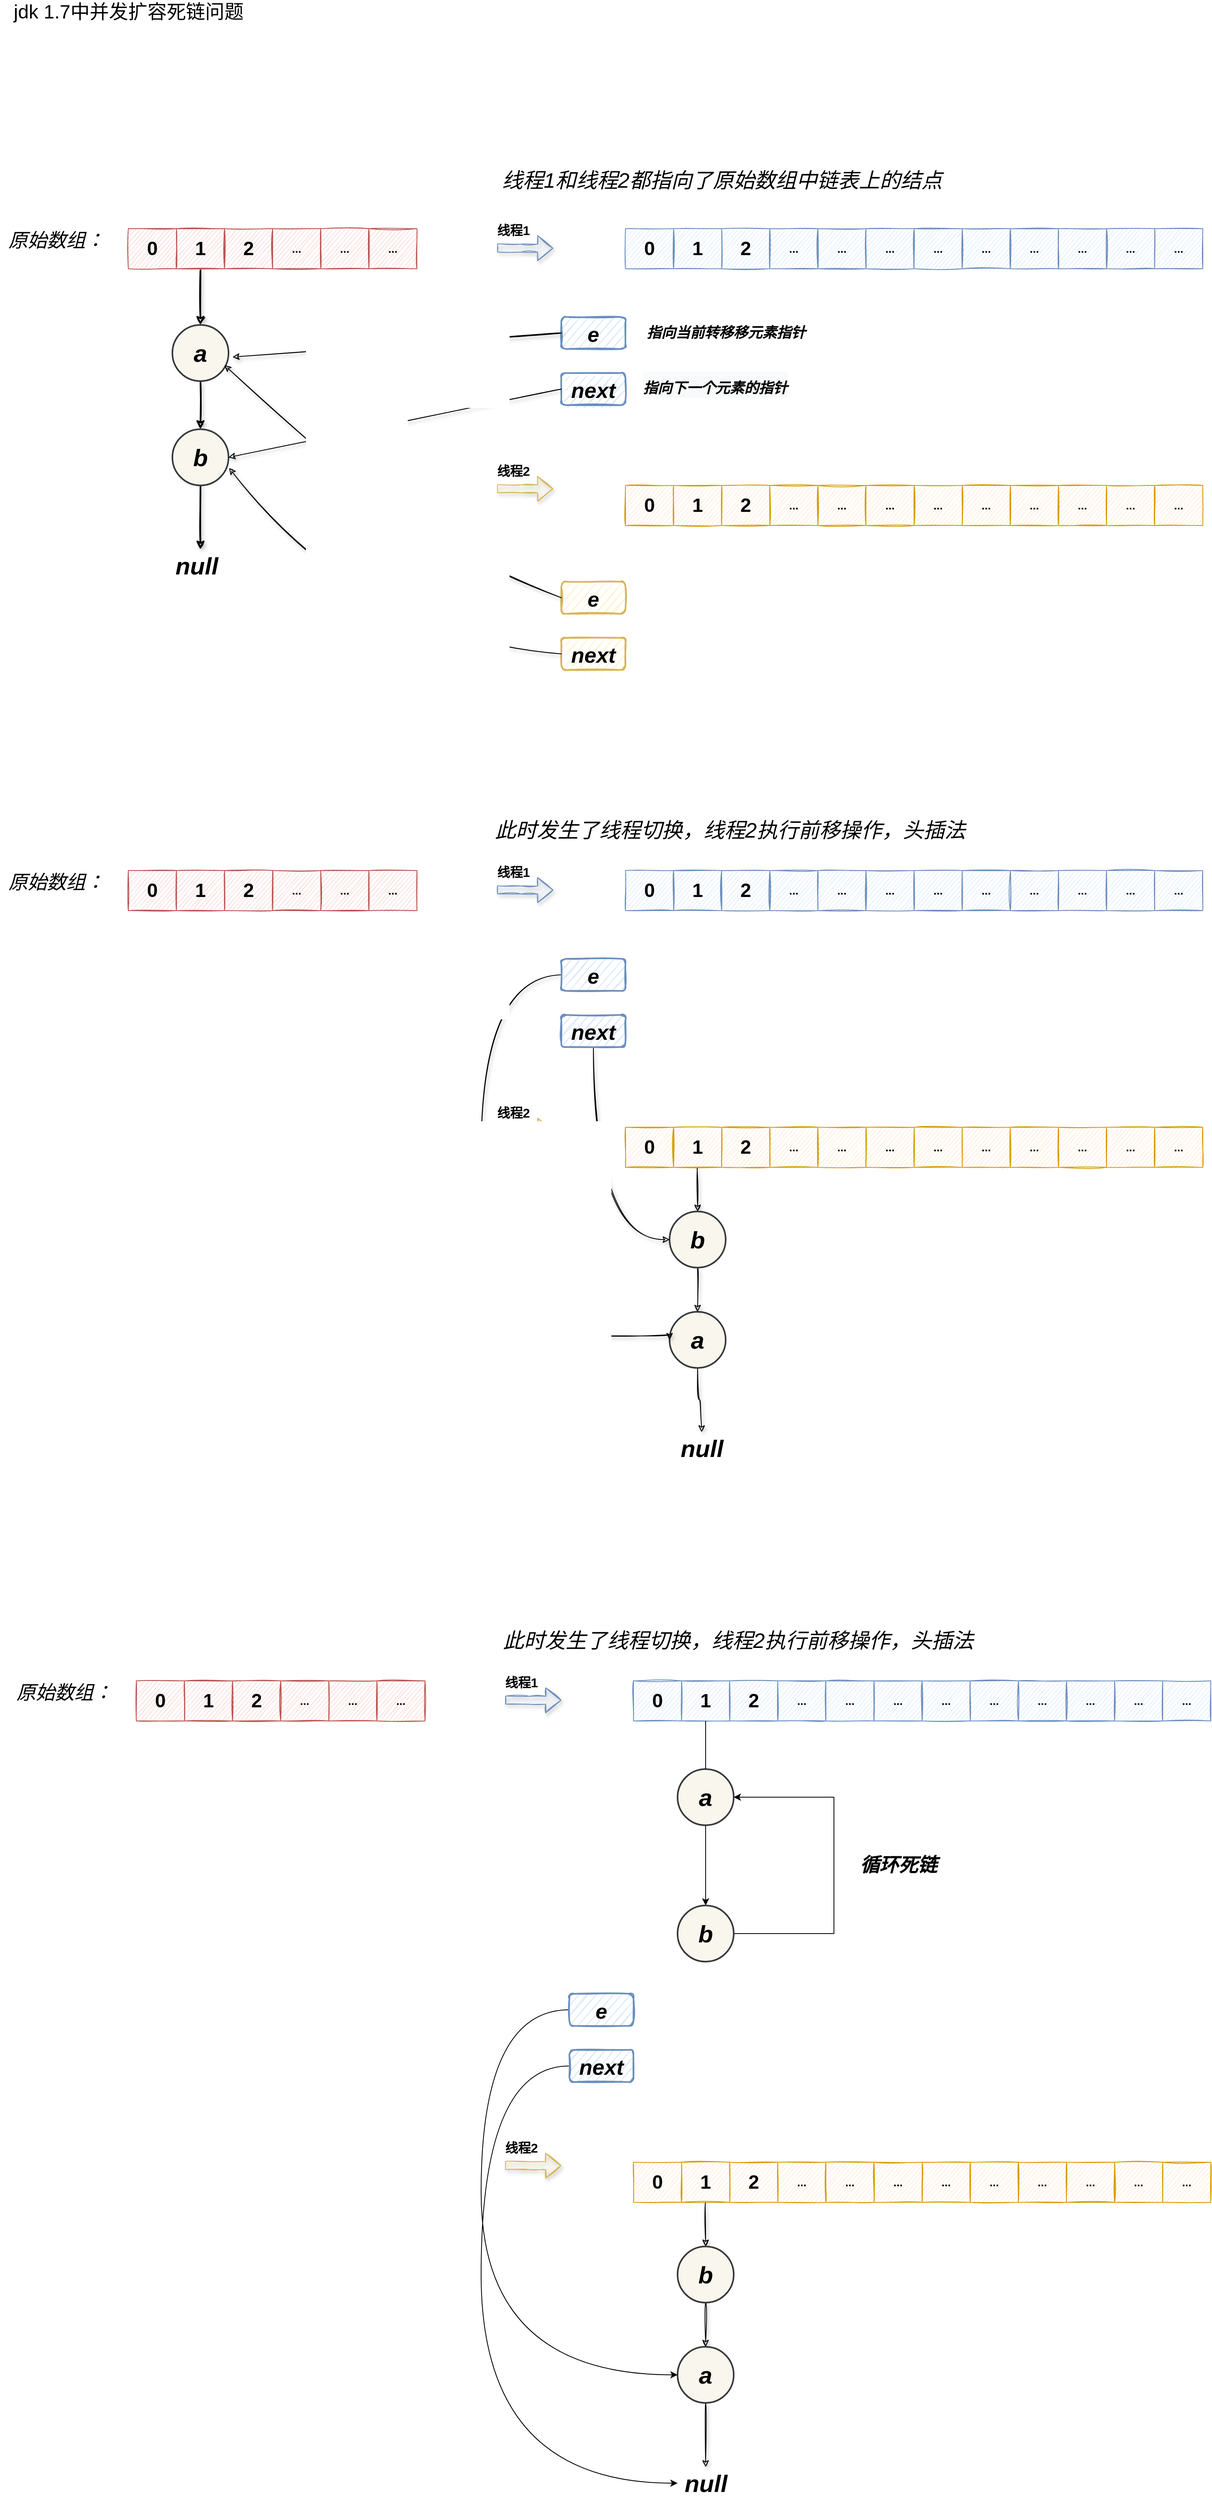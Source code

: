 <mxfile version="19.0.1" type="github">
  <diagram id="UT9mPP_d55zDDZpw8Oh1" name="Page-1">
    <mxGraphModel dx="2188" dy="1234" grid="1" gridSize="10" guides="1" tooltips="1" connect="1" arrows="1" fold="1" page="1" pageScale="1" pageWidth="2339" pageHeight="3300" math="0" shadow="0">
      <root>
        <mxCell id="0" />
        <mxCell id="1" parent="0" />
        <mxCell id="gsdXC3CE5baumBvn-r5R-2" value="&lt;font style=&quot;font-size: 24px;&quot;&gt;&lt;b style=&quot;&quot;&gt;0&lt;/b&gt;&lt;/font&gt;" style="rounded=0;whiteSpace=wrap;html=1;fillColor=#f8cecc;strokeColor=#b85450;shadow=0;sketch=1;" parent="1" vertex="1">
          <mxGeometry x="340" y="410" width="60" height="50" as="geometry" />
        </mxCell>
        <mxCell id="gsdXC3CE5baumBvn-r5R-43" style="edgeStyle=orthogonalEdgeStyle;rounded=0;sketch=1;orthogonalLoop=1;jettySize=auto;html=1;entryX=0.5;entryY=0;entryDx=0;entryDy=0;shadow=1;fontSize=30;strokeWidth=2;" parent="1" source="gsdXC3CE5baumBvn-r5R-3" target="gsdXC3CE5baumBvn-r5R-40" edge="1">
          <mxGeometry relative="1" as="geometry" />
        </mxCell>
        <mxCell id="gsdXC3CE5baumBvn-r5R-3" value="&lt;b style=&quot;&quot;&gt;&lt;font style=&quot;font-size: 24px;&quot;&gt;1&lt;/font&gt;&lt;/b&gt;" style="rounded=0;whiteSpace=wrap;html=1;fillColor=#f8cecc;strokeColor=#b85450;shadow=0;sketch=1;" parent="1" vertex="1">
          <mxGeometry x="400" y="410" width="60" height="50" as="geometry" />
        </mxCell>
        <mxCell id="gsdXC3CE5baumBvn-r5R-4" value="&lt;b style=&quot;&quot;&gt;&lt;font style=&quot;font-size: 24px;&quot;&gt;2&lt;/font&gt;&lt;/b&gt;" style="rounded=0;whiteSpace=wrap;html=1;fillColor=#f8cecc;strokeColor=#b85450;shadow=0;sketch=1;" parent="1" vertex="1">
          <mxGeometry x="460" y="410" width="60" height="50" as="geometry" />
        </mxCell>
        <mxCell id="gsdXC3CE5baumBvn-r5R-5" value="&lt;font style=&quot;font-size: 14px;&quot;&gt;&lt;b&gt;...&lt;/b&gt;&lt;/font&gt;" style="rounded=0;whiteSpace=wrap;html=1;fillColor=#f8cecc;strokeColor=#b85450;shadow=0;sketch=1;" parent="1" vertex="1">
          <mxGeometry x="520" y="410" width="60" height="50" as="geometry" />
        </mxCell>
        <mxCell id="gsdXC3CE5baumBvn-r5R-6" value="&lt;b style=&quot;font-size: 14px;&quot;&gt;...&lt;/b&gt;" style="rounded=0;whiteSpace=wrap;html=1;fillColor=#f8cecc;strokeColor=#b85450;shadow=0;sketch=1;" parent="1" vertex="1">
          <mxGeometry x="580" y="410" width="60" height="50" as="geometry" />
        </mxCell>
        <mxCell id="gsdXC3CE5baumBvn-r5R-7" value="&lt;b style=&quot;font-size: 14px;&quot;&gt;...&lt;/b&gt;" style="rounded=0;whiteSpace=wrap;html=1;fillColor=#f8cecc;strokeColor=#b85450;shadow=0;sketch=1;" parent="1" vertex="1">
          <mxGeometry x="640" y="410" width="60" height="50" as="geometry" />
        </mxCell>
        <mxCell id="gsdXC3CE5baumBvn-r5R-8" value="&lt;i&gt;原始数组：&lt;/i&gt;" style="text;html=1;align=center;verticalAlign=middle;resizable=0;points=[];autosize=1;strokeColor=none;fillColor=none;fontSize=24;" parent="1" vertex="1">
          <mxGeometry x="180" y="410" width="140" height="30" as="geometry" />
        </mxCell>
        <mxCell id="gsdXC3CE5baumBvn-r5R-9" value="jdk 1.7中并发扩容死链问题" style="text;html=1;align=center;verticalAlign=middle;resizable=0;points=[];autosize=1;strokeColor=none;fillColor=none;fontSize=24;" parent="1" vertex="1">
          <mxGeometry x="190" y="125" width="300" height="30" as="geometry" />
        </mxCell>
        <mxCell id="gsdXC3CE5baumBvn-r5R-10" value="&lt;font style=&quot;font-size: 24px;&quot;&gt;&lt;b style=&quot;&quot;&gt;0&lt;/b&gt;&lt;/font&gt;" style="rounded=0;whiteSpace=wrap;html=1;fillColor=#dae8fc;strokeColor=#6c8ebf;sketch=1;" parent="1" vertex="1">
          <mxGeometry x="960" y="410" width="60" height="50" as="geometry" />
        </mxCell>
        <mxCell id="gsdXC3CE5baumBvn-r5R-11" value="&lt;b style=&quot;&quot;&gt;&lt;font style=&quot;font-size: 24px;&quot;&gt;1&lt;/font&gt;&lt;/b&gt;" style="rounded=0;whiteSpace=wrap;html=1;fillColor=#dae8fc;strokeColor=#6c8ebf;sketch=1;" parent="1" vertex="1">
          <mxGeometry x="1020" y="410" width="60" height="50" as="geometry" />
        </mxCell>
        <mxCell id="gsdXC3CE5baumBvn-r5R-12" value="&lt;b style=&quot;&quot;&gt;&lt;font style=&quot;font-size: 24px;&quot;&gt;2&lt;/font&gt;&lt;/b&gt;" style="rounded=0;whiteSpace=wrap;html=1;fillColor=#dae8fc;strokeColor=#6c8ebf;sketch=1;" parent="1" vertex="1">
          <mxGeometry x="1080" y="410" width="60" height="50" as="geometry" />
        </mxCell>
        <mxCell id="gsdXC3CE5baumBvn-r5R-13" value="&lt;font style=&quot;font-size: 14px;&quot;&gt;&lt;b&gt;...&lt;/b&gt;&lt;/font&gt;" style="rounded=0;whiteSpace=wrap;html=1;fillColor=#dae8fc;strokeColor=#6c8ebf;sketch=1;" parent="1" vertex="1">
          <mxGeometry x="1140" y="410" width="60" height="50" as="geometry" />
        </mxCell>
        <mxCell id="gsdXC3CE5baumBvn-r5R-14" value="&lt;b style=&quot;font-size: 14px;&quot;&gt;...&lt;/b&gt;" style="rounded=0;whiteSpace=wrap;html=1;fillColor=#dae8fc;strokeColor=#6c8ebf;sketch=1;" parent="1" vertex="1">
          <mxGeometry x="1200" y="410" width="60" height="50" as="geometry" />
        </mxCell>
        <mxCell id="gsdXC3CE5baumBvn-r5R-15" value="&lt;b style=&quot;font-size: 14px;&quot;&gt;...&lt;/b&gt;" style="rounded=0;whiteSpace=wrap;html=1;fillColor=#dae8fc;strokeColor=#6c8ebf;sketch=1;" parent="1" vertex="1">
          <mxGeometry x="1260" y="410" width="60" height="50" as="geometry" />
        </mxCell>
        <mxCell id="gsdXC3CE5baumBvn-r5R-16" value="&lt;font style=&quot;font-size: 14px;&quot;&gt;&lt;b&gt;...&lt;/b&gt;&lt;/font&gt;" style="rounded=0;whiteSpace=wrap;html=1;fillColor=#dae8fc;strokeColor=#6c8ebf;sketch=1;" parent="1" vertex="1">
          <mxGeometry x="1320" y="410" width="60" height="50" as="geometry" />
        </mxCell>
        <mxCell id="gsdXC3CE5baumBvn-r5R-17" value="&lt;b style=&quot;font-size: 14px;&quot;&gt;...&lt;/b&gt;" style="rounded=0;whiteSpace=wrap;html=1;fillColor=#dae8fc;strokeColor=#6c8ebf;sketch=1;" parent="1" vertex="1">
          <mxGeometry x="1380" y="410" width="60" height="50" as="geometry" />
        </mxCell>
        <mxCell id="gsdXC3CE5baumBvn-r5R-18" value="&lt;b style=&quot;font-size: 14px;&quot;&gt;...&lt;/b&gt;" style="rounded=0;whiteSpace=wrap;html=1;fillColor=#dae8fc;strokeColor=#6c8ebf;sketch=1;" parent="1" vertex="1">
          <mxGeometry x="1440" y="410" width="60" height="50" as="geometry" />
        </mxCell>
        <mxCell id="gsdXC3CE5baumBvn-r5R-19" value="&lt;font style=&quot;font-size: 14px;&quot;&gt;&lt;b&gt;...&lt;/b&gt;&lt;/font&gt;" style="rounded=0;whiteSpace=wrap;html=1;fillColor=#dae8fc;strokeColor=#6c8ebf;sketch=1;" parent="1" vertex="1">
          <mxGeometry x="1500" y="410" width="60" height="50" as="geometry" />
        </mxCell>
        <mxCell id="gsdXC3CE5baumBvn-r5R-20" value="&lt;b style=&quot;font-size: 14px;&quot;&gt;...&lt;/b&gt;" style="rounded=0;whiteSpace=wrap;html=1;fillColor=#dae8fc;strokeColor=#6c8ebf;sketch=1;" parent="1" vertex="1">
          <mxGeometry x="1560" y="410" width="60" height="50" as="geometry" />
        </mxCell>
        <mxCell id="gsdXC3CE5baumBvn-r5R-21" value="&lt;b style=&quot;font-size: 14px;&quot;&gt;...&lt;/b&gt;" style="rounded=0;whiteSpace=wrap;html=1;fillColor=#dae8fc;strokeColor=#6c8ebf;sketch=1;" parent="1" vertex="1">
          <mxGeometry x="1620" y="410" width="60" height="50" as="geometry" />
        </mxCell>
        <mxCell id="gsdXC3CE5baumBvn-r5R-22" value="&lt;font style=&quot;font-size: 24px;&quot;&gt;&lt;b style=&quot;&quot;&gt;0&lt;/b&gt;&lt;/font&gt;" style="rounded=0;whiteSpace=wrap;html=1;fillColor=#ffe6cc;strokeColor=#d79b00;sketch=1;" parent="1" vertex="1">
          <mxGeometry x="960" y="730" width="60" height="50" as="geometry" />
        </mxCell>
        <mxCell id="gsdXC3CE5baumBvn-r5R-23" value="&lt;b style=&quot;&quot;&gt;&lt;font style=&quot;font-size: 24px;&quot;&gt;1&lt;/font&gt;&lt;/b&gt;" style="rounded=0;whiteSpace=wrap;html=1;fillColor=#ffe6cc;strokeColor=#d79b00;sketch=1;" parent="1" vertex="1">
          <mxGeometry x="1020" y="730" width="60" height="50" as="geometry" />
        </mxCell>
        <mxCell id="gsdXC3CE5baumBvn-r5R-24" value="&lt;b style=&quot;&quot;&gt;&lt;font style=&quot;font-size: 24px;&quot;&gt;2&lt;/font&gt;&lt;/b&gt;" style="rounded=0;whiteSpace=wrap;html=1;fillColor=#ffe6cc;strokeColor=#d79b00;sketch=1;" parent="1" vertex="1">
          <mxGeometry x="1080" y="730" width="60" height="50" as="geometry" />
        </mxCell>
        <mxCell id="gsdXC3CE5baumBvn-r5R-25" value="&lt;font style=&quot;font-size: 14px;&quot;&gt;&lt;b&gt;...&lt;/b&gt;&lt;/font&gt;" style="rounded=0;whiteSpace=wrap;html=1;fillColor=#ffe6cc;strokeColor=#d79b00;sketch=1;" parent="1" vertex="1">
          <mxGeometry x="1140" y="730" width="60" height="50" as="geometry" />
        </mxCell>
        <mxCell id="gsdXC3CE5baumBvn-r5R-26" value="&lt;b style=&quot;font-size: 14px;&quot;&gt;...&lt;/b&gt;" style="rounded=0;whiteSpace=wrap;html=1;fillColor=#ffe6cc;strokeColor=#d79b00;sketch=1;" parent="1" vertex="1">
          <mxGeometry x="1200" y="730" width="60" height="50" as="geometry" />
        </mxCell>
        <mxCell id="gsdXC3CE5baumBvn-r5R-27" value="&lt;b style=&quot;font-size: 14px;&quot;&gt;...&lt;/b&gt;" style="rounded=0;whiteSpace=wrap;html=1;fillColor=#ffe6cc;strokeColor=#d79b00;sketch=1;" parent="1" vertex="1">
          <mxGeometry x="1260" y="730" width="60" height="50" as="geometry" />
        </mxCell>
        <mxCell id="gsdXC3CE5baumBvn-r5R-28" value="&lt;font style=&quot;font-size: 14px;&quot;&gt;&lt;b&gt;...&lt;/b&gt;&lt;/font&gt;" style="rounded=0;whiteSpace=wrap;html=1;fillColor=#ffe6cc;strokeColor=#d79b00;sketch=1;" parent="1" vertex="1">
          <mxGeometry x="1320" y="730" width="60" height="50" as="geometry" />
        </mxCell>
        <mxCell id="gsdXC3CE5baumBvn-r5R-29" value="&lt;b style=&quot;font-size: 14px;&quot;&gt;...&lt;/b&gt;" style="rounded=0;whiteSpace=wrap;html=1;fillColor=#ffe6cc;strokeColor=#d79b00;sketch=1;" parent="1" vertex="1">
          <mxGeometry x="1380" y="730" width="60" height="50" as="geometry" />
        </mxCell>
        <mxCell id="gsdXC3CE5baumBvn-r5R-30" value="&lt;b style=&quot;font-size: 14px;&quot;&gt;...&lt;/b&gt;" style="rounded=0;whiteSpace=wrap;html=1;fillColor=#ffe6cc;strokeColor=#d79b00;sketch=1;" parent="1" vertex="1">
          <mxGeometry x="1440" y="730" width="60" height="50" as="geometry" />
        </mxCell>
        <mxCell id="gsdXC3CE5baumBvn-r5R-31" value="&lt;font style=&quot;font-size: 14px;&quot;&gt;&lt;b&gt;...&lt;/b&gt;&lt;/font&gt;" style="rounded=0;whiteSpace=wrap;html=1;fillColor=#ffe6cc;strokeColor=#d79b00;sketch=1;" parent="1" vertex="1">
          <mxGeometry x="1500" y="730" width="60" height="50" as="geometry" />
        </mxCell>
        <mxCell id="gsdXC3CE5baumBvn-r5R-32" value="&lt;b style=&quot;font-size: 14px;&quot;&gt;...&lt;/b&gt;" style="rounded=0;whiteSpace=wrap;html=1;fillColor=#ffe6cc;strokeColor=#d79b00;sketch=1;" parent="1" vertex="1">
          <mxGeometry x="1560" y="730" width="60" height="50" as="geometry" />
        </mxCell>
        <mxCell id="gsdXC3CE5baumBvn-r5R-33" value="&lt;b style=&quot;font-size: 14px;&quot;&gt;...&lt;/b&gt;" style="rounded=0;whiteSpace=wrap;html=1;fillColor=#ffe6cc;strokeColor=#d79b00;sketch=1;" parent="1" vertex="1">
          <mxGeometry x="1620" y="730" width="60" height="50" as="geometry" />
        </mxCell>
        <mxCell id="gsdXC3CE5baumBvn-r5R-34" value="" style="shape=flexArrow;endArrow=classic;html=1;rounded=0;fontSize=24;fillColor=#dae8fc;strokeColor=#6c8ebf;shadow=1;sketch=1;startArrow=none;" parent="1" edge="1">
          <mxGeometry width="50" height="50" relative="1" as="geometry">
            <mxPoint x="800" y="434" as="sourcePoint" />
            <mxPoint x="870" y="434.29" as="targetPoint" />
            <Array as="points">
              <mxPoint x="830" y="434.29" />
            </Array>
          </mxGeometry>
        </mxCell>
        <mxCell id="gsdXC3CE5baumBvn-r5R-37" value="&lt;font style=&quot;font-size: 16px;&quot;&gt;&lt;b&gt;线程1&lt;/b&gt;&lt;/font&gt;" style="text;html=1;align=center;verticalAlign=middle;resizable=0;points=[];autosize=1;strokeColor=none;fillColor=none;fontSize=24;sketch=1;" parent="1" vertex="1">
          <mxGeometry x="790" y="390" width="60" height="40" as="geometry" />
        </mxCell>
        <mxCell id="gsdXC3CE5baumBvn-r5R-38" value="" style="shape=flexArrow;endArrow=classic;html=1;rounded=0;fontSize=24;fillColor=#fff2cc;strokeColor=#d6b656;shadow=1;sketch=1;startArrow=none;" parent="1" edge="1">
          <mxGeometry width="50" height="50" relative="1" as="geometry">
            <mxPoint x="800" y="734" as="sourcePoint" />
            <mxPoint x="870" y="734.29" as="targetPoint" />
            <Array as="points">
              <mxPoint x="830" y="734.29" />
            </Array>
          </mxGeometry>
        </mxCell>
        <mxCell id="gsdXC3CE5baumBvn-r5R-39" value="&lt;font style=&quot;font-size: 16px;&quot;&gt;&lt;b&gt;线程2&lt;/b&gt;&lt;/font&gt;" style="text;html=1;align=center;verticalAlign=middle;resizable=0;points=[];autosize=1;strokeColor=none;fillColor=none;fontSize=24;sketch=1;" parent="1" vertex="1">
          <mxGeometry x="790" y="690" width="60" height="40" as="geometry" />
        </mxCell>
        <mxCell id="gsdXC3CE5baumBvn-r5R-42" style="edgeStyle=orthogonalEdgeStyle;rounded=0;sketch=1;orthogonalLoop=1;jettySize=auto;html=1;shadow=1;fontSize=30;strokeWidth=2;" parent="1" source="gsdXC3CE5baumBvn-r5R-40" target="gsdXC3CE5baumBvn-r5R-41" edge="1">
          <mxGeometry relative="1" as="geometry" />
        </mxCell>
        <mxCell id="gsdXC3CE5baumBvn-r5R-40" value="&lt;font style=&quot;font-size: 30px;&quot;&gt;&lt;i&gt;&lt;b&gt;a&lt;/b&gt;&lt;/i&gt;&lt;/font&gt;" style="ellipse;whiteSpace=wrap;html=1;aspect=fixed;shadow=0;sketch=0;fontSize=16;fillColor=#f9f7ed;strokeWidth=2;strokeColor=#36393d;" parent="1" vertex="1">
          <mxGeometry x="395" y="530" width="70" height="70" as="geometry" />
        </mxCell>
        <mxCell id="gsdXC3CE5baumBvn-r5R-44" style="edgeStyle=orthogonalEdgeStyle;rounded=0;sketch=1;orthogonalLoop=1;jettySize=auto;html=1;shadow=1;fontSize=30;strokeWidth=2;curved=1;" parent="1" source="gsdXC3CE5baumBvn-r5R-41" edge="1">
          <mxGeometry relative="1" as="geometry">
            <mxPoint x="430" y="810" as="targetPoint" />
          </mxGeometry>
        </mxCell>
        <mxCell id="gsdXC3CE5baumBvn-r5R-41" value="&lt;font style=&quot;font-size: 30px;&quot;&gt;&lt;i&gt;&lt;b&gt;b&lt;/b&gt;&lt;/i&gt;&lt;/font&gt;" style="ellipse;whiteSpace=wrap;html=1;aspect=fixed;shadow=0;sketch=0;fontSize=16;fillColor=#f9f7ed;strokeWidth=2;strokeColor=#36393d;" parent="1" vertex="1">
          <mxGeometry x="395" y="660" width="70" height="70" as="geometry" />
        </mxCell>
        <mxCell id="gsdXC3CE5baumBvn-r5R-45" value="&lt;i&gt;&lt;b&gt;null&lt;/b&gt;&lt;/i&gt;" style="text;html=1;align=center;verticalAlign=middle;resizable=0;points=[];autosize=1;strokeColor=none;fillColor=none;fontSize=30;" parent="1" vertex="1">
          <mxGeometry x="390" y="810" width="70" height="40" as="geometry" />
        </mxCell>
        <mxCell id="gsdXC3CE5baumBvn-r5R-46" value="&lt;b&gt;&lt;i&gt;&lt;font style=&quot;font-size: 26px;&quot;&gt;e&lt;/font&gt;&lt;/i&gt;&lt;/b&gt;" style="rounded=1;whiteSpace=wrap;html=1;shadow=0;sketch=1;fontSize=30;strokeColor=#6c8ebf;strokeWidth=2;fillColor=#dae8fc;" parent="1" vertex="1">
          <mxGeometry x="880" y="520" width="80" height="40" as="geometry" />
        </mxCell>
        <mxCell id="gsdXC3CE5baumBvn-r5R-48" value="&lt;b&gt;&lt;i&gt;&lt;font style=&quot;font-size: 27px;&quot;&gt;next&lt;/font&gt;&lt;/i&gt;&lt;/b&gt;" style="rounded=1;whiteSpace=wrap;html=1;shadow=0;sketch=1;fontSize=30;strokeColor=#6c8ebf;strokeWidth=2;fillColor=#dae8fc;" parent="1" vertex="1">
          <mxGeometry x="880" y="590" width="80" height="40" as="geometry" />
        </mxCell>
        <mxCell id="gsdXC3CE5baumBvn-r5R-52" value="" style="endArrow=classic;html=1;rounded=0;shadow=1;sketch=1;fontSize=30;strokeWidth=1;curved=1;elbow=vertical;exitX=0;exitY=0.5;exitDx=0;exitDy=0;" parent="1" source="gsdXC3CE5baumBvn-r5R-46" edge="1">
          <mxGeometry width="50" height="50" relative="1" as="geometry">
            <mxPoint x="600" y="570" as="sourcePoint" />
            <mxPoint x="470" y="570" as="targetPoint" />
          </mxGeometry>
        </mxCell>
        <mxCell id="gsdXC3CE5baumBvn-r5R-53" value="" style="endArrow=classic;html=1;rounded=0;shadow=1;sketch=1;fontSize=30;strokeWidth=1;curved=1;elbow=vertical;entryX=1;entryY=0.5;entryDx=0;entryDy=0;" parent="1" target="gsdXC3CE5baumBvn-r5R-41" edge="1">
          <mxGeometry width="50" height="50" relative="1" as="geometry">
            <mxPoint x="880" y="610" as="sourcePoint" />
            <mxPoint x="650" y="640" as="targetPoint" />
          </mxGeometry>
        </mxCell>
        <mxCell id="gsdXC3CE5baumBvn-r5R-54" value="&lt;i&gt;&lt;font style=&quot;font-size: 18px;&quot;&gt;&lt;b&gt;指向当前转移移元素指针&lt;/b&gt;&lt;/font&gt;&lt;/i&gt;" style="text;html=1;align=center;verticalAlign=middle;resizable=0;points=[];autosize=1;strokeColor=none;fillColor=none;fontSize=30;" parent="1" vertex="1">
          <mxGeometry x="980" y="510" width="210" height="50" as="geometry" />
        </mxCell>
        <mxCell id="gsdXC3CE5baumBvn-r5R-55" value="&lt;i style=&quot;color: rgb(0, 0, 0); font-family: Helvetica; font-size: 30px; font-variant-ligatures: normal; font-variant-caps: normal; letter-spacing: normal; orphans: 2; text-align: center; text-indent: 0px; text-transform: none; widows: 2; word-spacing: 0px; -webkit-text-stroke-width: 0px; background-color: rgb(248, 249, 250); text-decoration-thickness: initial; text-decoration-style: initial; text-decoration-color: initial;&quot;&gt;&lt;font style=&quot;font-size: 18px;&quot;&gt;&lt;b&gt;指向下一个元素的指针&lt;/b&gt;&lt;/font&gt;&lt;/i&gt;" style="text;whiteSpace=wrap;html=1;fontSize=18;" parent="1" vertex="1">
          <mxGeometry x="980" y="580" width="200" height="40" as="geometry" />
        </mxCell>
        <mxCell id="gsdXC3CE5baumBvn-r5R-56" value="&lt;b&gt;&lt;i&gt;&lt;font style=&quot;font-size: 26px;&quot;&gt;e&lt;/font&gt;&lt;/i&gt;&lt;/b&gt;" style="rounded=1;whiteSpace=wrap;html=1;shadow=0;sketch=1;fontSize=30;strokeColor=#d6b656;strokeWidth=2;fillColor=#fff2cc;" parent="1" vertex="1">
          <mxGeometry x="880" y="850" width="80" height="40" as="geometry" />
        </mxCell>
        <mxCell id="gsdXC3CE5baumBvn-r5R-57" value="&lt;b&gt;&lt;i&gt;&lt;font style=&quot;font-size: 27px;&quot;&gt;next&lt;/font&gt;&lt;/i&gt;&lt;/b&gt;" style="rounded=1;whiteSpace=wrap;html=1;shadow=0;sketch=1;fontSize=30;strokeColor=#d6b656;strokeWidth=2;fillColor=#fff2cc;" parent="1" vertex="1">
          <mxGeometry x="880" y="920" width="80" height="40" as="geometry" />
        </mxCell>
        <mxCell id="gsdXC3CE5baumBvn-r5R-60" value="" style="curved=1;endArrow=classic;html=1;rounded=0;shadow=1;sketch=1;fontSize=18;strokeWidth=1;elbow=vertical;exitX=0;exitY=0.5;exitDx=0;exitDy=0;" parent="1" source="gsdXC3CE5baumBvn-r5R-56" edge="1">
          <mxGeometry width="50" height="50" relative="1" as="geometry">
            <mxPoint x="760" y="820" as="sourcePoint" />
            <mxPoint x="460" y="580" as="targetPoint" />
            <Array as="points">
              <mxPoint x="780" y="830" />
              <mxPoint x="620" y="730" />
            </Array>
          </mxGeometry>
        </mxCell>
        <mxCell id="gsdXC3CE5baumBvn-r5R-61" value="" style="curved=1;endArrow=classic;html=1;rounded=0;shadow=1;sketch=1;fontSize=18;strokeWidth=1;elbow=vertical;exitX=0;exitY=0.5;exitDx=0;exitDy=0;entryX=1.011;entryY=0.689;entryDx=0;entryDy=0;entryPerimeter=0;" parent="1" source="gsdXC3CE5baumBvn-r5R-57" target="gsdXC3CE5baumBvn-r5R-41" edge="1">
          <mxGeometry width="50" height="50" relative="1" as="geometry">
            <mxPoint x="580" y="920" as="sourcePoint" />
            <mxPoint x="630" y="870" as="targetPoint" />
            <Array as="points">
              <mxPoint x="630" y="920" />
            </Array>
          </mxGeometry>
        </mxCell>
        <mxCell id="gsdXC3CE5baumBvn-r5R-62" value="&lt;i&gt;线程1和线程2都指向了原始数组中链表上的结点&lt;/i&gt;" style="text;html=1;align=center;verticalAlign=middle;resizable=0;points=[];autosize=1;strokeColor=none;fillColor=none;fontSize=26;" parent="1" vertex="1">
          <mxGeometry x="800" y="330" width="560" height="40" as="geometry" />
        </mxCell>
        <mxCell id="gsdXC3CE5baumBvn-r5R-63" value="&lt;font style=&quot;font-size: 24px;&quot;&gt;&lt;b style=&quot;&quot;&gt;0&lt;/b&gt;&lt;/font&gt;" style="rounded=0;whiteSpace=wrap;html=1;fillColor=#f8cecc;strokeColor=#b85450;shadow=0;sketch=1;" parent="1" vertex="1">
          <mxGeometry x="340" y="1210" width="60" height="50" as="geometry" />
        </mxCell>
        <mxCell id="gsdXC3CE5baumBvn-r5R-65" value="&lt;b style=&quot;&quot;&gt;&lt;font style=&quot;font-size: 24px;&quot;&gt;1&lt;/font&gt;&lt;/b&gt;" style="rounded=0;whiteSpace=wrap;html=1;fillColor=#f8cecc;strokeColor=#b85450;shadow=0;sketch=1;" parent="1" vertex="1">
          <mxGeometry x="400" y="1210" width="60" height="50" as="geometry" />
        </mxCell>
        <mxCell id="gsdXC3CE5baumBvn-r5R-66" value="&lt;b style=&quot;&quot;&gt;&lt;font style=&quot;font-size: 24px;&quot;&gt;2&lt;/font&gt;&lt;/b&gt;" style="rounded=0;whiteSpace=wrap;html=1;fillColor=#f8cecc;strokeColor=#b85450;shadow=0;sketch=1;" parent="1" vertex="1">
          <mxGeometry x="460" y="1210" width="60" height="50" as="geometry" />
        </mxCell>
        <mxCell id="gsdXC3CE5baumBvn-r5R-67" value="&lt;font style=&quot;font-size: 14px;&quot;&gt;&lt;b&gt;...&lt;/b&gt;&lt;/font&gt;" style="rounded=0;whiteSpace=wrap;html=1;fillColor=#f8cecc;strokeColor=#b85450;shadow=0;sketch=1;" parent="1" vertex="1">
          <mxGeometry x="520" y="1210" width="60" height="50" as="geometry" />
        </mxCell>
        <mxCell id="gsdXC3CE5baumBvn-r5R-68" value="&lt;b style=&quot;font-size: 14px;&quot;&gt;...&lt;/b&gt;" style="rounded=0;whiteSpace=wrap;html=1;fillColor=#f8cecc;strokeColor=#b85450;shadow=0;sketch=1;" parent="1" vertex="1">
          <mxGeometry x="580" y="1210" width="60" height="50" as="geometry" />
        </mxCell>
        <mxCell id="gsdXC3CE5baumBvn-r5R-69" value="&lt;b style=&quot;font-size: 14px;&quot;&gt;...&lt;/b&gt;" style="rounded=0;whiteSpace=wrap;html=1;fillColor=#f8cecc;strokeColor=#b85450;shadow=0;sketch=1;" parent="1" vertex="1">
          <mxGeometry x="640" y="1210" width="60" height="50" as="geometry" />
        </mxCell>
        <mxCell id="gsdXC3CE5baumBvn-r5R-70" value="&lt;i&gt;原始数组：&lt;/i&gt;" style="text;html=1;align=center;verticalAlign=middle;resizable=0;points=[];autosize=1;strokeColor=none;fillColor=none;fontSize=24;" parent="1" vertex="1">
          <mxGeometry x="180" y="1210" width="140" height="30" as="geometry" />
        </mxCell>
        <mxCell id="gsdXC3CE5baumBvn-r5R-71" value="&lt;font style=&quot;font-size: 24px;&quot;&gt;&lt;b style=&quot;&quot;&gt;0&lt;/b&gt;&lt;/font&gt;" style="rounded=0;whiteSpace=wrap;html=1;fillColor=#dae8fc;strokeColor=#6c8ebf;sketch=1;" parent="1" vertex="1">
          <mxGeometry x="960" y="1210" width="60" height="50" as="geometry" />
        </mxCell>
        <mxCell id="gsdXC3CE5baumBvn-r5R-72" value="&lt;b style=&quot;&quot;&gt;&lt;font style=&quot;font-size: 24px;&quot;&gt;1&lt;/font&gt;&lt;/b&gt;" style="rounded=0;whiteSpace=wrap;html=1;fillColor=#dae8fc;strokeColor=#6c8ebf;sketch=1;" parent="1" vertex="1">
          <mxGeometry x="1020" y="1210" width="60" height="50" as="geometry" />
        </mxCell>
        <mxCell id="gsdXC3CE5baumBvn-r5R-73" value="&lt;b style=&quot;&quot;&gt;&lt;font style=&quot;font-size: 24px;&quot;&gt;2&lt;/font&gt;&lt;/b&gt;" style="rounded=0;whiteSpace=wrap;html=1;fillColor=#dae8fc;strokeColor=#6c8ebf;sketch=1;" parent="1" vertex="1">
          <mxGeometry x="1080" y="1210" width="60" height="50" as="geometry" />
        </mxCell>
        <mxCell id="gsdXC3CE5baumBvn-r5R-74" value="&lt;font style=&quot;font-size: 14px;&quot;&gt;&lt;b&gt;...&lt;/b&gt;&lt;/font&gt;" style="rounded=0;whiteSpace=wrap;html=1;fillColor=#dae8fc;strokeColor=#6c8ebf;sketch=1;" parent="1" vertex="1">
          <mxGeometry x="1140" y="1210" width="60" height="50" as="geometry" />
        </mxCell>
        <mxCell id="gsdXC3CE5baumBvn-r5R-75" value="&lt;b style=&quot;font-size: 14px;&quot;&gt;...&lt;/b&gt;" style="rounded=0;whiteSpace=wrap;html=1;fillColor=#dae8fc;strokeColor=#6c8ebf;sketch=1;" parent="1" vertex="1">
          <mxGeometry x="1200" y="1210" width="60" height="50" as="geometry" />
        </mxCell>
        <mxCell id="gsdXC3CE5baumBvn-r5R-76" value="&lt;b style=&quot;font-size: 14px;&quot;&gt;...&lt;/b&gt;" style="rounded=0;whiteSpace=wrap;html=1;fillColor=#dae8fc;strokeColor=#6c8ebf;sketch=1;" parent="1" vertex="1">
          <mxGeometry x="1260" y="1210" width="60" height="50" as="geometry" />
        </mxCell>
        <mxCell id="gsdXC3CE5baumBvn-r5R-77" value="&lt;font style=&quot;font-size: 14px;&quot;&gt;&lt;b&gt;...&lt;/b&gt;&lt;/font&gt;" style="rounded=0;whiteSpace=wrap;html=1;fillColor=#dae8fc;strokeColor=#6c8ebf;sketch=1;" parent="1" vertex="1">
          <mxGeometry x="1320" y="1210" width="60" height="50" as="geometry" />
        </mxCell>
        <mxCell id="gsdXC3CE5baumBvn-r5R-78" value="&lt;b style=&quot;font-size: 14px;&quot;&gt;...&lt;/b&gt;" style="rounded=0;whiteSpace=wrap;html=1;fillColor=#dae8fc;strokeColor=#6c8ebf;sketch=1;" parent="1" vertex="1">
          <mxGeometry x="1380" y="1210" width="60" height="50" as="geometry" />
        </mxCell>
        <mxCell id="gsdXC3CE5baumBvn-r5R-79" value="&lt;b style=&quot;font-size: 14px;&quot;&gt;...&lt;/b&gt;" style="rounded=0;whiteSpace=wrap;html=1;fillColor=#dae8fc;strokeColor=#6c8ebf;sketch=1;" parent="1" vertex="1">
          <mxGeometry x="1440" y="1210" width="60" height="50" as="geometry" />
        </mxCell>
        <mxCell id="gsdXC3CE5baumBvn-r5R-80" value="&lt;font style=&quot;font-size: 14px;&quot;&gt;&lt;b&gt;...&lt;/b&gt;&lt;/font&gt;" style="rounded=0;whiteSpace=wrap;html=1;fillColor=#dae8fc;strokeColor=#6c8ebf;sketch=1;" parent="1" vertex="1">
          <mxGeometry x="1500" y="1210" width="60" height="50" as="geometry" />
        </mxCell>
        <mxCell id="gsdXC3CE5baumBvn-r5R-81" value="&lt;b style=&quot;font-size: 14px;&quot;&gt;...&lt;/b&gt;" style="rounded=0;whiteSpace=wrap;html=1;fillColor=#dae8fc;strokeColor=#6c8ebf;sketch=1;" parent="1" vertex="1">
          <mxGeometry x="1560" y="1210" width="60" height="50" as="geometry" />
        </mxCell>
        <mxCell id="gsdXC3CE5baumBvn-r5R-82" value="&lt;b style=&quot;font-size: 14px;&quot;&gt;...&lt;/b&gt;" style="rounded=0;whiteSpace=wrap;html=1;fillColor=#dae8fc;strokeColor=#6c8ebf;sketch=1;" parent="1" vertex="1">
          <mxGeometry x="1620" y="1210" width="60" height="50" as="geometry" />
        </mxCell>
        <mxCell id="gsdXC3CE5baumBvn-r5R-83" value="&lt;font style=&quot;font-size: 24px;&quot;&gt;&lt;b style=&quot;&quot;&gt;0&lt;/b&gt;&lt;/font&gt;" style="rounded=0;whiteSpace=wrap;html=1;fillColor=#ffe6cc;strokeColor=#d79b00;sketch=1;" parent="1" vertex="1">
          <mxGeometry x="960" y="1530" width="60" height="50" as="geometry" />
        </mxCell>
        <mxCell id="gsdXC3CE5baumBvn-r5R-117" value="" style="edgeStyle=orthogonalEdgeStyle;curved=1;rounded=0;sketch=1;orthogonalLoop=1;jettySize=auto;html=1;shadow=1;fontSize=26;strokeWidth=1;elbow=vertical;" parent="1" source="gsdXC3CE5baumBvn-r5R-84" target="gsdXC3CE5baumBvn-r5R-102" edge="1">
          <mxGeometry relative="1" as="geometry" />
        </mxCell>
        <mxCell id="gsdXC3CE5baumBvn-r5R-84" value="&lt;b style=&quot;&quot;&gt;&lt;font style=&quot;font-size: 24px;&quot;&gt;1&lt;/font&gt;&lt;/b&gt;" style="rounded=0;whiteSpace=wrap;html=1;fillColor=#ffe6cc;strokeColor=#d79b00;sketch=1;" parent="1" vertex="1">
          <mxGeometry x="1020" y="1530" width="60" height="50" as="geometry" />
        </mxCell>
        <mxCell id="gsdXC3CE5baumBvn-r5R-85" value="&lt;b style=&quot;&quot;&gt;&lt;font style=&quot;font-size: 24px;&quot;&gt;2&lt;/font&gt;&lt;/b&gt;" style="rounded=0;whiteSpace=wrap;html=1;fillColor=#ffe6cc;strokeColor=#d79b00;sketch=1;" parent="1" vertex="1">
          <mxGeometry x="1080" y="1530" width="60" height="50" as="geometry" />
        </mxCell>
        <mxCell id="gsdXC3CE5baumBvn-r5R-86" value="&lt;font style=&quot;font-size: 14px;&quot;&gt;&lt;b&gt;...&lt;/b&gt;&lt;/font&gt;" style="rounded=0;whiteSpace=wrap;html=1;fillColor=#ffe6cc;strokeColor=#d79b00;sketch=1;" parent="1" vertex="1">
          <mxGeometry x="1140" y="1530" width="60" height="50" as="geometry" />
        </mxCell>
        <mxCell id="gsdXC3CE5baumBvn-r5R-87" value="&lt;b style=&quot;font-size: 14px;&quot;&gt;...&lt;/b&gt;" style="rounded=0;whiteSpace=wrap;html=1;fillColor=#ffe6cc;strokeColor=#d79b00;sketch=1;" parent="1" vertex="1">
          <mxGeometry x="1200" y="1530" width="60" height="50" as="geometry" />
        </mxCell>
        <mxCell id="gsdXC3CE5baumBvn-r5R-88" value="&lt;b style=&quot;font-size: 14px;&quot;&gt;...&lt;/b&gt;" style="rounded=0;whiteSpace=wrap;html=1;fillColor=#ffe6cc;strokeColor=#d79b00;sketch=1;" parent="1" vertex="1">
          <mxGeometry x="1260" y="1530" width="60" height="50" as="geometry" />
        </mxCell>
        <mxCell id="gsdXC3CE5baumBvn-r5R-89" value="&lt;font style=&quot;font-size: 14px;&quot;&gt;&lt;b&gt;...&lt;/b&gt;&lt;/font&gt;" style="rounded=0;whiteSpace=wrap;html=1;fillColor=#ffe6cc;strokeColor=#d79b00;sketch=1;" parent="1" vertex="1">
          <mxGeometry x="1320" y="1530" width="60" height="50" as="geometry" />
        </mxCell>
        <mxCell id="gsdXC3CE5baumBvn-r5R-90" value="&lt;b style=&quot;font-size: 14px;&quot;&gt;...&lt;/b&gt;" style="rounded=0;whiteSpace=wrap;html=1;fillColor=#ffe6cc;strokeColor=#d79b00;sketch=1;" parent="1" vertex="1">
          <mxGeometry x="1380" y="1530" width="60" height="50" as="geometry" />
        </mxCell>
        <mxCell id="gsdXC3CE5baumBvn-r5R-91" value="&lt;b style=&quot;font-size: 14px;&quot;&gt;...&lt;/b&gt;" style="rounded=0;whiteSpace=wrap;html=1;fillColor=#ffe6cc;strokeColor=#d79b00;sketch=1;" parent="1" vertex="1">
          <mxGeometry x="1440" y="1530" width="60" height="50" as="geometry" />
        </mxCell>
        <mxCell id="gsdXC3CE5baumBvn-r5R-92" value="&lt;font style=&quot;font-size: 14px;&quot;&gt;&lt;b&gt;...&lt;/b&gt;&lt;/font&gt;" style="rounded=0;whiteSpace=wrap;html=1;fillColor=#ffe6cc;strokeColor=#d79b00;sketch=1;" parent="1" vertex="1">
          <mxGeometry x="1500" y="1530" width="60" height="50" as="geometry" />
        </mxCell>
        <mxCell id="gsdXC3CE5baumBvn-r5R-93" value="&lt;b style=&quot;font-size: 14px;&quot;&gt;...&lt;/b&gt;" style="rounded=0;whiteSpace=wrap;html=1;fillColor=#ffe6cc;strokeColor=#d79b00;sketch=1;" parent="1" vertex="1">
          <mxGeometry x="1560" y="1530" width="60" height="50" as="geometry" />
        </mxCell>
        <mxCell id="gsdXC3CE5baumBvn-r5R-94" value="&lt;b style=&quot;font-size: 14px;&quot;&gt;...&lt;/b&gt;" style="rounded=0;whiteSpace=wrap;html=1;fillColor=#ffe6cc;strokeColor=#d79b00;sketch=1;" parent="1" vertex="1">
          <mxGeometry x="1620" y="1530" width="60" height="50" as="geometry" />
        </mxCell>
        <mxCell id="gsdXC3CE5baumBvn-r5R-95" value="" style="shape=flexArrow;endArrow=classic;html=1;rounded=0;fontSize=24;fillColor=#dae8fc;strokeColor=#6c8ebf;shadow=1;sketch=1;startArrow=none;" parent="1" edge="1">
          <mxGeometry width="50" height="50" relative="1" as="geometry">
            <mxPoint x="800" y="1234" as="sourcePoint" />
            <mxPoint x="870" y="1234.29" as="targetPoint" />
            <Array as="points">
              <mxPoint x="830" y="1234.29" />
            </Array>
          </mxGeometry>
        </mxCell>
        <mxCell id="gsdXC3CE5baumBvn-r5R-96" value="&lt;font style=&quot;font-size: 16px;&quot;&gt;&lt;b&gt;线程1&lt;/b&gt;&lt;/font&gt;" style="text;html=1;align=center;verticalAlign=middle;resizable=0;points=[];autosize=1;strokeColor=none;fillColor=none;fontSize=24;sketch=1;" parent="1" vertex="1">
          <mxGeometry x="790" y="1190" width="60" height="40" as="geometry" />
        </mxCell>
        <mxCell id="gsdXC3CE5baumBvn-r5R-97" value="" style="shape=flexArrow;endArrow=classic;html=1;rounded=0;fontSize=24;fillColor=#fff2cc;strokeColor=#d6b656;shadow=1;sketch=1;startArrow=none;" parent="1" edge="1">
          <mxGeometry width="50" height="50" relative="1" as="geometry">
            <mxPoint x="800" y="1534" as="sourcePoint" />
            <mxPoint x="870" y="1534.29" as="targetPoint" />
            <Array as="points">
              <mxPoint x="830" y="1534.29" />
            </Array>
          </mxGeometry>
        </mxCell>
        <mxCell id="gsdXC3CE5baumBvn-r5R-98" value="&lt;font style=&quot;font-size: 16px;&quot;&gt;&lt;b&gt;线程2&lt;/b&gt;&lt;/font&gt;" style="text;html=1;align=center;verticalAlign=middle;resizable=0;points=[];autosize=1;strokeColor=none;fillColor=none;fontSize=24;sketch=1;" parent="1" vertex="1">
          <mxGeometry x="790" y="1490" width="60" height="40" as="geometry" />
        </mxCell>
        <mxCell id="gsdXC3CE5baumBvn-r5R-121" style="edgeStyle=orthogonalEdgeStyle;curved=1;rounded=0;sketch=1;orthogonalLoop=1;jettySize=auto;html=1;shadow=1;fontSize=26;strokeWidth=1;elbow=vertical;" parent="1" source="gsdXC3CE5baumBvn-r5R-100" target="gsdXC3CE5baumBvn-r5R-103" edge="1">
          <mxGeometry relative="1" as="geometry" />
        </mxCell>
        <mxCell id="gsdXC3CE5baumBvn-r5R-100" value="&lt;font style=&quot;font-size: 30px;&quot;&gt;&lt;i&gt;&lt;b&gt;a&lt;/b&gt;&lt;/i&gt;&lt;/font&gt;" style="ellipse;whiteSpace=wrap;html=1;aspect=fixed;shadow=0;sketch=0;fontSize=16;fillColor=#f9f7ed;strokeWidth=2;strokeColor=#36393d;" parent="1" vertex="1">
          <mxGeometry x="1015" y="1760" width="70" height="70" as="geometry" />
        </mxCell>
        <mxCell id="gsdXC3CE5baumBvn-r5R-118" value="" style="edgeStyle=orthogonalEdgeStyle;curved=1;rounded=0;sketch=1;orthogonalLoop=1;jettySize=auto;html=1;shadow=1;fontSize=26;strokeWidth=1;elbow=vertical;" parent="1" source="gsdXC3CE5baumBvn-r5R-102" target="gsdXC3CE5baumBvn-r5R-100" edge="1">
          <mxGeometry relative="1" as="geometry" />
        </mxCell>
        <mxCell id="gsdXC3CE5baumBvn-r5R-102" value="&lt;font style=&quot;font-size: 30px;&quot;&gt;&lt;i&gt;&lt;b&gt;b&lt;/b&gt;&lt;/i&gt;&lt;/font&gt;" style="ellipse;whiteSpace=wrap;html=1;aspect=fixed;shadow=0;sketch=0;fontSize=16;fillColor=#f9f7ed;strokeWidth=2;strokeColor=#36393d;" parent="1" vertex="1">
          <mxGeometry x="1015" y="1635" width="70" height="70" as="geometry" />
        </mxCell>
        <mxCell id="gsdXC3CE5baumBvn-r5R-103" value="&lt;i&gt;&lt;b&gt;null&lt;/b&gt;&lt;/i&gt;" style="text;html=1;align=center;verticalAlign=middle;resizable=0;points=[];autosize=1;strokeColor=none;fillColor=none;fontSize=30;" parent="1" vertex="1">
          <mxGeometry x="1020" y="1910" width="70" height="40" as="geometry" />
        </mxCell>
        <mxCell id="gsdXC3CE5baumBvn-r5R-119" style="edgeStyle=orthogonalEdgeStyle;curved=1;rounded=0;sketch=1;orthogonalLoop=1;jettySize=auto;html=1;entryX=0;entryY=0.5;entryDx=0;entryDy=0;shadow=1;fontSize=26;strokeWidth=1;elbow=vertical;" parent="1" source="gsdXC3CE5baumBvn-r5R-104" target="gsdXC3CE5baumBvn-r5R-100" edge="1">
          <mxGeometry relative="1" as="geometry">
            <Array as="points">
              <mxPoint x="780" y="1340" />
              <mxPoint x="780" y="1790" />
              <mxPoint x="1015" y="1790" />
            </Array>
          </mxGeometry>
        </mxCell>
        <mxCell id="gsdXC3CE5baumBvn-r5R-104" value="&lt;b&gt;&lt;i&gt;&lt;font style=&quot;font-size: 26px;&quot;&gt;e&lt;/font&gt;&lt;/i&gt;&lt;/b&gt;" style="rounded=1;whiteSpace=wrap;html=1;shadow=0;sketch=1;fontSize=30;strokeColor=#6c8ebf;strokeWidth=2;fillColor=#dae8fc;" parent="1" vertex="1">
          <mxGeometry x="880" y="1320" width="80" height="40" as="geometry" />
        </mxCell>
        <mxCell id="gsdXC3CE5baumBvn-r5R-120" style="edgeStyle=orthogonalEdgeStyle;curved=1;rounded=0;sketch=1;orthogonalLoop=1;jettySize=auto;html=1;entryX=0;entryY=0.5;entryDx=0;entryDy=0;shadow=1;fontSize=26;strokeWidth=1;elbow=vertical;" parent="1" source="gsdXC3CE5baumBvn-r5R-105" target="gsdXC3CE5baumBvn-r5R-102" edge="1">
          <mxGeometry relative="1" as="geometry">
            <Array as="points">
              <mxPoint x="920" y="1670" />
            </Array>
          </mxGeometry>
        </mxCell>
        <mxCell id="gsdXC3CE5baumBvn-r5R-105" value="&lt;b&gt;&lt;i&gt;&lt;font style=&quot;font-size: 27px;&quot;&gt;next&lt;/font&gt;&lt;/i&gt;&lt;/b&gt;" style="rounded=1;whiteSpace=wrap;html=1;shadow=0;sketch=1;fontSize=30;strokeColor=#6c8ebf;strokeWidth=2;fillColor=#dae8fc;" parent="1" vertex="1">
          <mxGeometry x="880" y="1390" width="80" height="40" as="geometry" />
        </mxCell>
        <mxCell id="gsdXC3CE5baumBvn-r5R-114" value="&lt;i&gt;此时发生了线程切换，线程2执行前移操作，头插法&lt;/i&gt;" style="text;html=1;align=center;verticalAlign=middle;resizable=0;points=[];autosize=1;strokeColor=none;fillColor=none;fontSize=26;" parent="1" vertex="1">
          <mxGeometry x="790" y="1140" width="600" height="40" as="geometry" />
        </mxCell>
        <mxCell id="gsdXC3CE5baumBvn-r5R-122" value="&lt;font style=&quot;font-size: 24px;&quot;&gt;&lt;b style=&quot;&quot;&gt;0&lt;/b&gt;&lt;/font&gt;" style="rounded=0;whiteSpace=wrap;html=1;fillColor=#f8cecc;strokeColor=#b85450;shadow=0;sketch=1;" parent="1" vertex="1">
          <mxGeometry x="350" y="2220" width="60" height="50" as="geometry" />
        </mxCell>
        <mxCell id="gsdXC3CE5baumBvn-r5R-123" value="&lt;b style=&quot;&quot;&gt;&lt;font style=&quot;font-size: 24px;&quot;&gt;1&lt;/font&gt;&lt;/b&gt;" style="rounded=0;whiteSpace=wrap;html=1;fillColor=#f8cecc;strokeColor=#b85450;shadow=0;sketch=1;" parent="1" vertex="1">
          <mxGeometry x="410" y="2220" width="60" height="50" as="geometry" />
        </mxCell>
        <mxCell id="gsdXC3CE5baumBvn-r5R-124" value="&lt;b style=&quot;&quot;&gt;&lt;font style=&quot;font-size: 24px;&quot;&gt;2&lt;/font&gt;&lt;/b&gt;" style="rounded=0;whiteSpace=wrap;html=1;fillColor=#f8cecc;strokeColor=#b85450;shadow=0;sketch=1;" parent="1" vertex="1">
          <mxGeometry x="470" y="2220" width="60" height="50" as="geometry" />
        </mxCell>
        <mxCell id="gsdXC3CE5baumBvn-r5R-125" value="&lt;font style=&quot;font-size: 14px;&quot;&gt;&lt;b&gt;...&lt;/b&gt;&lt;/font&gt;" style="rounded=0;whiteSpace=wrap;html=1;fillColor=#f8cecc;strokeColor=#b85450;shadow=0;sketch=1;" parent="1" vertex="1">
          <mxGeometry x="530" y="2220" width="60" height="50" as="geometry" />
        </mxCell>
        <mxCell id="gsdXC3CE5baumBvn-r5R-126" value="&lt;b style=&quot;font-size: 14px;&quot;&gt;...&lt;/b&gt;" style="rounded=0;whiteSpace=wrap;html=1;fillColor=#f8cecc;strokeColor=#b85450;shadow=0;sketch=1;" parent="1" vertex="1">
          <mxGeometry x="590" y="2220" width="60" height="50" as="geometry" />
        </mxCell>
        <mxCell id="gsdXC3CE5baumBvn-r5R-127" value="&lt;b style=&quot;font-size: 14px;&quot;&gt;...&lt;/b&gt;" style="rounded=0;whiteSpace=wrap;html=1;fillColor=#f8cecc;strokeColor=#b85450;shadow=0;sketch=1;" parent="1" vertex="1">
          <mxGeometry x="650" y="2220" width="60" height="50" as="geometry" />
        </mxCell>
        <mxCell id="gsdXC3CE5baumBvn-r5R-128" value="&lt;i&gt;原始数组：&lt;/i&gt;" style="text;html=1;align=center;verticalAlign=middle;resizable=0;points=[];autosize=1;strokeColor=none;fillColor=none;fontSize=24;" parent="1" vertex="1">
          <mxGeometry x="190" y="2220" width="140" height="30" as="geometry" />
        </mxCell>
        <mxCell id="gsdXC3CE5baumBvn-r5R-129" value="&lt;font style=&quot;font-size: 24px;&quot;&gt;&lt;b style=&quot;&quot;&gt;0&lt;/b&gt;&lt;/font&gt;" style="rounded=0;whiteSpace=wrap;html=1;fillColor=#dae8fc;strokeColor=#6c8ebf;sketch=1;" parent="1" vertex="1">
          <mxGeometry x="970" y="2220" width="60" height="50" as="geometry" />
        </mxCell>
        <mxCell id="_KyxPD4WryETRzUedfbm-4" value="" style="edgeStyle=orthogonalEdgeStyle;rounded=0;orthogonalLoop=1;jettySize=auto;html=1;startArrow=none;" edge="1" parent="1" source="_KyxPD4WryETRzUedfbm-1" target="_KyxPD4WryETRzUedfbm-3">
          <mxGeometry relative="1" as="geometry" />
        </mxCell>
        <mxCell id="gsdXC3CE5baumBvn-r5R-130" value="&lt;b style=&quot;&quot;&gt;&lt;font style=&quot;font-size: 24px;&quot;&gt;1&lt;/font&gt;&lt;/b&gt;" style="rounded=0;whiteSpace=wrap;html=1;fillColor=#dae8fc;strokeColor=#6c8ebf;sketch=1;" parent="1" vertex="1">
          <mxGeometry x="1030" y="2220" width="60" height="50" as="geometry" />
        </mxCell>
        <mxCell id="gsdXC3CE5baumBvn-r5R-131" value="&lt;b style=&quot;&quot;&gt;&lt;font style=&quot;font-size: 24px;&quot;&gt;2&lt;/font&gt;&lt;/b&gt;" style="rounded=0;whiteSpace=wrap;html=1;fillColor=#dae8fc;strokeColor=#6c8ebf;sketch=1;" parent="1" vertex="1">
          <mxGeometry x="1090" y="2220" width="60" height="50" as="geometry" />
        </mxCell>
        <mxCell id="gsdXC3CE5baumBvn-r5R-132" value="&lt;font style=&quot;font-size: 14px;&quot;&gt;&lt;b&gt;...&lt;/b&gt;&lt;/font&gt;" style="rounded=0;whiteSpace=wrap;html=1;fillColor=#dae8fc;strokeColor=#6c8ebf;sketch=1;" parent="1" vertex="1">
          <mxGeometry x="1150" y="2220" width="60" height="50" as="geometry" />
        </mxCell>
        <mxCell id="gsdXC3CE5baumBvn-r5R-133" value="&lt;b style=&quot;font-size: 14px;&quot;&gt;...&lt;/b&gt;" style="rounded=0;whiteSpace=wrap;html=1;fillColor=#dae8fc;strokeColor=#6c8ebf;sketch=1;" parent="1" vertex="1">
          <mxGeometry x="1210" y="2220" width="60" height="50" as="geometry" />
        </mxCell>
        <mxCell id="gsdXC3CE5baumBvn-r5R-134" value="&lt;b style=&quot;font-size: 14px;&quot;&gt;...&lt;/b&gt;" style="rounded=0;whiteSpace=wrap;html=1;fillColor=#dae8fc;strokeColor=#6c8ebf;sketch=1;" parent="1" vertex="1">
          <mxGeometry x="1270" y="2220" width="60" height="50" as="geometry" />
        </mxCell>
        <mxCell id="gsdXC3CE5baumBvn-r5R-135" value="&lt;font style=&quot;font-size: 14px;&quot;&gt;&lt;b&gt;...&lt;/b&gt;&lt;/font&gt;" style="rounded=0;whiteSpace=wrap;html=1;fillColor=#dae8fc;strokeColor=#6c8ebf;sketch=1;" parent="1" vertex="1">
          <mxGeometry x="1330" y="2220" width="60" height="50" as="geometry" />
        </mxCell>
        <mxCell id="gsdXC3CE5baumBvn-r5R-136" value="&lt;b style=&quot;font-size: 14px;&quot;&gt;...&lt;/b&gt;" style="rounded=0;whiteSpace=wrap;html=1;fillColor=#dae8fc;strokeColor=#6c8ebf;sketch=1;" parent="1" vertex="1">
          <mxGeometry x="1390" y="2220" width="60" height="50" as="geometry" />
        </mxCell>
        <mxCell id="gsdXC3CE5baumBvn-r5R-137" value="&lt;b style=&quot;font-size: 14px;&quot;&gt;...&lt;/b&gt;" style="rounded=0;whiteSpace=wrap;html=1;fillColor=#dae8fc;strokeColor=#6c8ebf;sketch=1;" parent="1" vertex="1">
          <mxGeometry x="1450" y="2220" width="60" height="50" as="geometry" />
        </mxCell>
        <mxCell id="gsdXC3CE5baumBvn-r5R-138" value="&lt;font style=&quot;font-size: 14px;&quot;&gt;&lt;b&gt;...&lt;/b&gt;&lt;/font&gt;" style="rounded=0;whiteSpace=wrap;html=1;fillColor=#dae8fc;strokeColor=#6c8ebf;sketch=1;" parent="1" vertex="1">
          <mxGeometry x="1510" y="2220" width="60" height="50" as="geometry" />
        </mxCell>
        <mxCell id="gsdXC3CE5baumBvn-r5R-139" value="&lt;b style=&quot;font-size: 14px;&quot;&gt;...&lt;/b&gt;" style="rounded=0;whiteSpace=wrap;html=1;fillColor=#dae8fc;strokeColor=#6c8ebf;sketch=1;" parent="1" vertex="1">
          <mxGeometry x="1570" y="2220" width="60" height="50" as="geometry" />
        </mxCell>
        <mxCell id="gsdXC3CE5baumBvn-r5R-140" value="&lt;b style=&quot;font-size: 14px;&quot;&gt;...&lt;/b&gt;" style="rounded=0;whiteSpace=wrap;html=1;fillColor=#dae8fc;strokeColor=#6c8ebf;sketch=1;" parent="1" vertex="1">
          <mxGeometry x="1630" y="2220" width="60" height="50" as="geometry" />
        </mxCell>
        <mxCell id="gsdXC3CE5baumBvn-r5R-141" value="&lt;font style=&quot;font-size: 24px;&quot;&gt;&lt;b style=&quot;&quot;&gt;0&lt;/b&gt;&lt;/font&gt;" style="rounded=0;whiteSpace=wrap;html=1;fillColor=#ffe6cc;strokeColor=#d79b00;sketch=1;" parent="1" vertex="1">
          <mxGeometry x="970" y="2820" width="60" height="50" as="geometry" />
        </mxCell>
        <mxCell id="gsdXC3CE5baumBvn-r5R-142" value="" style="edgeStyle=orthogonalEdgeStyle;curved=1;rounded=0;sketch=1;orthogonalLoop=1;jettySize=auto;html=1;shadow=1;fontSize=26;strokeWidth=1;elbow=vertical;" parent="1" source="gsdXC3CE5baumBvn-r5R-143" target="gsdXC3CE5baumBvn-r5R-161" edge="1">
          <mxGeometry relative="1" as="geometry" />
        </mxCell>
        <mxCell id="gsdXC3CE5baumBvn-r5R-143" value="&lt;b style=&quot;&quot;&gt;&lt;font style=&quot;font-size: 24px;&quot;&gt;1&lt;/font&gt;&lt;/b&gt;" style="rounded=0;whiteSpace=wrap;html=1;fillColor=#ffe6cc;strokeColor=#d79b00;sketch=1;" parent="1" vertex="1">
          <mxGeometry x="1030" y="2820" width="60" height="50" as="geometry" />
        </mxCell>
        <mxCell id="gsdXC3CE5baumBvn-r5R-144" value="&lt;b style=&quot;&quot;&gt;&lt;font style=&quot;font-size: 24px;&quot;&gt;2&lt;/font&gt;&lt;/b&gt;" style="rounded=0;whiteSpace=wrap;html=1;fillColor=#ffe6cc;strokeColor=#d79b00;sketch=1;" parent="1" vertex="1">
          <mxGeometry x="1090" y="2820" width="60" height="50" as="geometry" />
        </mxCell>
        <mxCell id="gsdXC3CE5baumBvn-r5R-145" value="&lt;font style=&quot;font-size: 14px;&quot;&gt;&lt;b&gt;...&lt;/b&gt;&lt;/font&gt;" style="rounded=0;whiteSpace=wrap;html=1;fillColor=#ffe6cc;strokeColor=#d79b00;sketch=1;" parent="1" vertex="1">
          <mxGeometry x="1150" y="2820" width="60" height="50" as="geometry" />
        </mxCell>
        <mxCell id="gsdXC3CE5baumBvn-r5R-146" value="&lt;b style=&quot;font-size: 14px;&quot;&gt;...&lt;/b&gt;" style="rounded=0;whiteSpace=wrap;html=1;fillColor=#ffe6cc;strokeColor=#d79b00;sketch=1;" parent="1" vertex="1">
          <mxGeometry x="1210" y="2820" width="60" height="50" as="geometry" />
        </mxCell>
        <mxCell id="gsdXC3CE5baumBvn-r5R-147" value="&lt;b style=&quot;font-size: 14px;&quot;&gt;...&lt;/b&gt;" style="rounded=0;whiteSpace=wrap;html=1;fillColor=#ffe6cc;strokeColor=#d79b00;sketch=1;" parent="1" vertex="1">
          <mxGeometry x="1270" y="2820" width="60" height="50" as="geometry" />
        </mxCell>
        <mxCell id="gsdXC3CE5baumBvn-r5R-148" value="&lt;font style=&quot;font-size: 14px;&quot;&gt;&lt;b&gt;...&lt;/b&gt;&lt;/font&gt;" style="rounded=0;whiteSpace=wrap;html=1;fillColor=#ffe6cc;strokeColor=#d79b00;sketch=1;" parent="1" vertex="1">
          <mxGeometry x="1330" y="2820" width="60" height="50" as="geometry" />
        </mxCell>
        <mxCell id="gsdXC3CE5baumBvn-r5R-149" value="&lt;b style=&quot;font-size: 14px;&quot;&gt;...&lt;/b&gt;" style="rounded=0;whiteSpace=wrap;html=1;fillColor=#ffe6cc;strokeColor=#d79b00;sketch=1;" parent="1" vertex="1">
          <mxGeometry x="1390" y="2820" width="60" height="50" as="geometry" />
        </mxCell>
        <mxCell id="gsdXC3CE5baumBvn-r5R-150" value="&lt;b style=&quot;font-size: 14px;&quot;&gt;...&lt;/b&gt;" style="rounded=0;whiteSpace=wrap;html=1;fillColor=#ffe6cc;strokeColor=#d79b00;sketch=1;" parent="1" vertex="1">
          <mxGeometry x="1450" y="2820" width="60" height="50" as="geometry" />
        </mxCell>
        <mxCell id="gsdXC3CE5baumBvn-r5R-151" value="&lt;font style=&quot;font-size: 14px;&quot;&gt;&lt;b&gt;...&lt;/b&gt;&lt;/font&gt;" style="rounded=0;whiteSpace=wrap;html=1;fillColor=#ffe6cc;strokeColor=#d79b00;sketch=1;" parent="1" vertex="1">
          <mxGeometry x="1510" y="2820" width="60" height="50" as="geometry" />
        </mxCell>
        <mxCell id="gsdXC3CE5baumBvn-r5R-152" value="&lt;b style=&quot;font-size: 14px;&quot;&gt;...&lt;/b&gt;" style="rounded=0;whiteSpace=wrap;html=1;fillColor=#ffe6cc;strokeColor=#d79b00;sketch=1;" parent="1" vertex="1">
          <mxGeometry x="1570" y="2820" width="60" height="50" as="geometry" />
        </mxCell>
        <mxCell id="gsdXC3CE5baumBvn-r5R-153" value="&lt;b style=&quot;font-size: 14px;&quot;&gt;...&lt;/b&gt;" style="rounded=0;whiteSpace=wrap;html=1;fillColor=#ffe6cc;strokeColor=#d79b00;sketch=1;" parent="1" vertex="1">
          <mxGeometry x="1630" y="2820" width="60" height="50" as="geometry" />
        </mxCell>
        <mxCell id="gsdXC3CE5baumBvn-r5R-154" value="" style="shape=flexArrow;endArrow=classic;html=1;rounded=0;fontSize=24;fillColor=#dae8fc;strokeColor=#6c8ebf;shadow=1;sketch=1;startArrow=none;" parent="1" edge="1">
          <mxGeometry width="50" height="50" relative="1" as="geometry">
            <mxPoint x="810" y="2244" as="sourcePoint" />
            <mxPoint x="880" y="2244.29" as="targetPoint" />
            <Array as="points">
              <mxPoint x="840" y="2244.29" />
            </Array>
          </mxGeometry>
        </mxCell>
        <mxCell id="gsdXC3CE5baumBvn-r5R-155" value="&lt;font style=&quot;font-size: 16px;&quot;&gt;&lt;b&gt;线程1&lt;/b&gt;&lt;/font&gt;" style="text;html=1;align=center;verticalAlign=middle;resizable=0;points=[];autosize=1;strokeColor=none;fillColor=none;fontSize=24;sketch=1;" parent="1" vertex="1">
          <mxGeometry x="800" y="2200" width="60" height="40" as="geometry" />
        </mxCell>
        <mxCell id="gsdXC3CE5baumBvn-r5R-156" value="" style="shape=flexArrow;endArrow=classic;html=1;rounded=0;fontSize=24;fillColor=#fff2cc;strokeColor=#d6b656;shadow=1;sketch=1;startArrow=none;" parent="1" edge="1">
          <mxGeometry width="50" height="50" relative="1" as="geometry">
            <mxPoint x="810" y="2824" as="sourcePoint" />
            <mxPoint x="880" y="2824.29" as="targetPoint" />
            <Array as="points">
              <mxPoint x="840" y="2824.29" />
            </Array>
          </mxGeometry>
        </mxCell>
        <mxCell id="gsdXC3CE5baumBvn-r5R-157" value="&lt;font style=&quot;font-size: 16px;&quot;&gt;&lt;b&gt;线程2&lt;/b&gt;&lt;/font&gt;" style="text;html=1;align=center;verticalAlign=middle;resizable=0;points=[];autosize=1;strokeColor=none;fillColor=none;fontSize=24;sketch=1;" parent="1" vertex="1">
          <mxGeometry x="800" y="2780" width="60" height="40" as="geometry" />
        </mxCell>
        <mxCell id="gsdXC3CE5baumBvn-r5R-158" style="edgeStyle=orthogonalEdgeStyle;curved=1;rounded=0;sketch=1;orthogonalLoop=1;jettySize=auto;html=1;shadow=1;fontSize=26;strokeWidth=1;elbow=vertical;" parent="1" source="gsdXC3CE5baumBvn-r5R-159" target="gsdXC3CE5baumBvn-r5R-162" edge="1">
          <mxGeometry relative="1" as="geometry" />
        </mxCell>
        <mxCell id="gsdXC3CE5baumBvn-r5R-159" value="&lt;font style=&quot;font-size: 30px;&quot;&gt;&lt;i&gt;&lt;b&gt;a&lt;/b&gt;&lt;/i&gt;&lt;/font&gt;" style="ellipse;whiteSpace=wrap;html=1;aspect=fixed;shadow=0;sketch=0;fontSize=16;fillColor=#f9f7ed;strokeWidth=2;strokeColor=#36393d;" parent="1" vertex="1">
          <mxGeometry x="1025" y="3050" width="70" height="70" as="geometry" />
        </mxCell>
        <mxCell id="gsdXC3CE5baumBvn-r5R-160" value="" style="edgeStyle=orthogonalEdgeStyle;curved=1;rounded=0;sketch=1;orthogonalLoop=1;jettySize=auto;html=1;shadow=1;fontSize=26;strokeWidth=1;elbow=vertical;" parent="1" source="gsdXC3CE5baumBvn-r5R-161" target="gsdXC3CE5baumBvn-r5R-159" edge="1">
          <mxGeometry relative="1" as="geometry" />
        </mxCell>
        <mxCell id="gsdXC3CE5baumBvn-r5R-161" value="&lt;font style=&quot;font-size: 30px;&quot;&gt;&lt;i&gt;&lt;b&gt;b&lt;/b&gt;&lt;/i&gt;&lt;/font&gt;" style="ellipse;whiteSpace=wrap;html=1;aspect=fixed;shadow=0;sketch=0;fontSize=16;fillColor=#f9f7ed;strokeWidth=2;strokeColor=#36393d;" parent="1" vertex="1">
          <mxGeometry x="1025" y="2925" width="70" height="70" as="geometry" />
        </mxCell>
        <mxCell id="gsdXC3CE5baumBvn-r5R-162" value="&lt;i&gt;&lt;b&gt;null&lt;/b&gt;&lt;/i&gt;" style="text;html=1;align=center;verticalAlign=middle;resizable=0;points=[];autosize=1;strokeColor=none;fillColor=none;fontSize=30;" parent="1" vertex="1">
          <mxGeometry x="1025" y="3200" width="70" height="40" as="geometry" />
        </mxCell>
        <mxCell id="_KyxPD4WryETRzUedfbm-10" style="edgeStyle=orthogonalEdgeStyle;rounded=0;orthogonalLoop=1;jettySize=auto;elbow=vertical;html=1;entryX=0;entryY=0.5;entryDx=0;entryDy=0;fontSize=24;curved=1;" edge="1" parent="1" source="gsdXC3CE5baumBvn-r5R-164" target="gsdXC3CE5baumBvn-r5R-159">
          <mxGeometry relative="1" as="geometry">
            <Array as="points">
              <mxPoint x="780" y="2630" />
              <mxPoint x="780" y="3085" />
            </Array>
          </mxGeometry>
        </mxCell>
        <mxCell id="gsdXC3CE5baumBvn-r5R-164" value="&lt;b&gt;&lt;i&gt;&lt;font style=&quot;font-size: 26px;&quot;&gt;e&lt;/font&gt;&lt;/i&gt;&lt;/b&gt;" style="rounded=1;whiteSpace=wrap;html=1;shadow=0;sketch=1;fontSize=30;strokeColor=#6c8ebf;strokeWidth=2;fillColor=#dae8fc;" parent="1" vertex="1">
          <mxGeometry x="890" y="2610" width="80" height="40" as="geometry" />
        </mxCell>
        <mxCell id="_KyxPD4WryETRzUedfbm-11" style="edgeStyle=orthogonalEdgeStyle;curved=1;rounded=0;orthogonalLoop=1;jettySize=auto;html=1;fontSize=24;elbow=vertical;" edge="1" parent="1" source="gsdXC3CE5baumBvn-r5R-166" target="gsdXC3CE5baumBvn-r5R-162">
          <mxGeometry relative="1" as="geometry">
            <Array as="points">
              <mxPoint x="780" y="2700" />
              <mxPoint x="780" y="3220" />
            </Array>
          </mxGeometry>
        </mxCell>
        <mxCell id="gsdXC3CE5baumBvn-r5R-166" value="&lt;b&gt;&lt;i&gt;&lt;font style=&quot;font-size: 27px;&quot;&gt;next&lt;/font&gt;&lt;/i&gt;&lt;/b&gt;" style="rounded=1;whiteSpace=wrap;html=1;shadow=0;sketch=1;fontSize=30;strokeColor=#6c8ebf;strokeWidth=2;fillColor=#dae8fc;" parent="1" vertex="1">
          <mxGeometry x="890" y="2680" width="80" height="40" as="geometry" />
        </mxCell>
        <mxCell id="gsdXC3CE5baumBvn-r5R-167" value="&lt;i&gt;此时发生了线程切换，线程2执行前移操作，头插法&lt;/i&gt;" style="text;html=1;align=center;verticalAlign=middle;resizable=0;points=[];autosize=1;strokeColor=none;fillColor=none;fontSize=26;" parent="1" vertex="1">
          <mxGeometry x="800" y="2150" width="600" height="40" as="geometry" />
        </mxCell>
        <mxCell id="_KyxPD4WryETRzUedfbm-8" style="edgeStyle=elbowEdgeStyle;rounded=0;orthogonalLoop=1;jettySize=auto;elbow=vertical;html=1;entryX=1;entryY=0.5;entryDx=0;entryDy=0;" edge="1" parent="1" source="_KyxPD4WryETRzUedfbm-3" target="_KyxPD4WryETRzUedfbm-1">
          <mxGeometry relative="1" as="geometry">
            <Array as="points">
              <mxPoint x="1220" y="2410" />
            </Array>
          </mxGeometry>
        </mxCell>
        <mxCell id="_KyxPD4WryETRzUedfbm-3" value="&lt;font style=&quot;font-size: 30px;&quot;&gt;&lt;i&gt;&lt;b&gt;b&lt;/b&gt;&lt;/i&gt;&lt;/font&gt;" style="ellipse;whiteSpace=wrap;html=1;aspect=fixed;shadow=0;sketch=0;fontSize=16;fillColor=#f9f7ed;strokeWidth=2;strokeColor=#36393d;" vertex="1" parent="1">
          <mxGeometry x="1025" y="2500" width="70" height="70" as="geometry" />
        </mxCell>
        <mxCell id="_KyxPD4WryETRzUedfbm-1" value="&lt;font style=&quot;font-size: 30px;&quot;&gt;&lt;i&gt;&lt;b&gt;a&lt;/b&gt;&lt;/i&gt;&lt;/font&gt;" style="ellipse;whiteSpace=wrap;html=1;aspect=fixed;shadow=0;sketch=0;fontSize=16;fillColor=#f9f7ed;strokeWidth=2;strokeColor=#36393d;" vertex="1" parent="1">
          <mxGeometry x="1025" y="2330" width="70" height="70" as="geometry" />
        </mxCell>
        <mxCell id="_KyxPD4WryETRzUedfbm-7" value="" style="edgeStyle=orthogonalEdgeStyle;rounded=0;orthogonalLoop=1;jettySize=auto;html=1;endArrow=none;" edge="1" parent="1" source="gsdXC3CE5baumBvn-r5R-130" target="_KyxPD4WryETRzUedfbm-1">
          <mxGeometry relative="1" as="geometry">
            <mxPoint x="1060.0" y="2270" as="sourcePoint" />
            <mxPoint x="1060.0" y="2500" as="targetPoint" />
          </mxGeometry>
        </mxCell>
        <mxCell id="_KyxPD4WryETRzUedfbm-9" value="&lt;font style=&quot;font-size: 24px;&quot;&gt;&lt;b&gt;&lt;i&gt;循环死链&lt;/i&gt;&lt;/b&gt;&lt;/font&gt;" style="text;html=1;align=center;verticalAlign=middle;resizable=0;points=[];autosize=1;strokeColor=none;fillColor=none;" vertex="1" parent="1">
          <mxGeometry x="1245" y="2440" width="110" height="20" as="geometry" />
        </mxCell>
      </root>
    </mxGraphModel>
  </diagram>
</mxfile>
